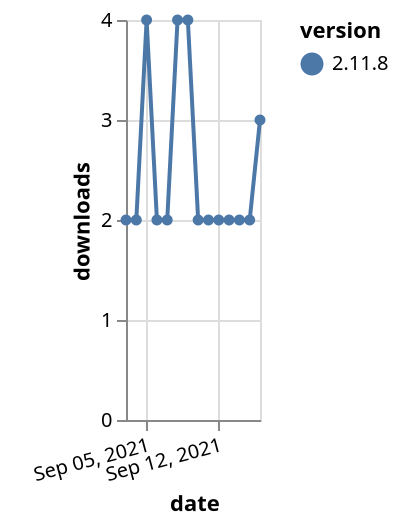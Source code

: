 {"$schema": "https://vega.github.io/schema/vega-lite/v5.json", "description": "A simple bar chart with embedded data.", "data": {"values": [{"date": "2021-09-03", "total": 4506, "delta": 2, "version": "2.11.8"}, {"date": "2021-09-04", "total": 4508, "delta": 2, "version": "2.11.8"}, {"date": "2021-09-05", "total": 4512, "delta": 4, "version": "2.11.8"}, {"date": "2021-09-06", "total": 4514, "delta": 2, "version": "2.11.8"}, {"date": "2021-09-07", "total": 4516, "delta": 2, "version": "2.11.8"}, {"date": "2021-09-08", "total": 4520, "delta": 4, "version": "2.11.8"}, {"date": "2021-09-09", "total": 4524, "delta": 4, "version": "2.11.8"}, {"date": "2021-09-10", "total": 4526, "delta": 2, "version": "2.11.8"}, {"date": "2021-09-11", "total": 4528, "delta": 2, "version": "2.11.8"}, {"date": "2021-09-12", "total": 4530, "delta": 2, "version": "2.11.8"}, {"date": "2021-09-13", "total": 4532, "delta": 2, "version": "2.11.8"}, {"date": "2021-09-14", "total": 4534, "delta": 2, "version": "2.11.8"}, {"date": "2021-09-15", "total": 4536, "delta": 2, "version": "2.11.8"}, {"date": "2021-09-16", "total": 4539, "delta": 3, "version": "2.11.8"}]}, "width": "container", "mark": {"type": "line", "point": {"filled": true}}, "encoding": {"x": {"field": "date", "type": "temporal", "timeUnit": "yearmonthdate", "title": "date", "axis": {"labelAngle": -15}}, "y": {"field": "delta", "type": "quantitative", "title": "downloads"}, "color": {"field": "version", "type": "nominal"}, "tooltip": {"field": "delta"}}}